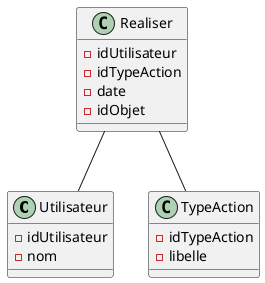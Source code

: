 @startuml

class Utilisateur {
-idUtilisateur
-nom
}

class TypeAction {
-idTypeAction
-libelle
}

class Realiser {
-idUtilisateur
-idTypeAction
-date
-idObjet
}

Realiser -- Utilisateur
Realiser -- TypeAction

@enduml